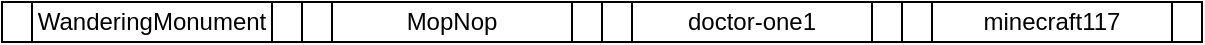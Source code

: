 <mxfile version="21.7.4" type="github">
  <diagram name="Page-1" id="nUbuY328vkLbe_oYi32c">
    <mxGraphModel dx="814" dy="483" grid="1" gridSize="10" guides="1" tooltips="1" connect="1" arrows="1" fold="1" page="1" pageScale="1" pageWidth="850" pageHeight="1100" math="0" shadow="0">
      <root>
        <mxCell id="0" />
        <mxCell id="1" parent="0" />
        <mxCell id="N42RTSC_KTIaGwHTtDHc-1" value="WanderingMonument" style="shape=process;whiteSpace=wrap;html=1;backgroundOutline=1;" vertex="1" parent="1">
          <mxGeometry width="150" height="20" as="geometry" />
        </mxCell>
        <mxCell id="N42RTSC_KTIaGwHTtDHc-2" value="MopNop" style="shape=process;whiteSpace=wrap;html=1;backgroundOutline=1;" vertex="1" parent="1">
          <mxGeometry x="150" width="150" height="20" as="geometry" />
        </mxCell>
        <mxCell id="N42RTSC_KTIaGwHTtDHc-3" value="doctor-one1" style="shape=process;whiteSpace=wrap;html=1;backgroundOutline=1;" vertex="1" parent="1">
          <mxGeometry x="300" width="150" height="20" as="geometry" />
        </mxCell>
        <mxCell id="N42RTSC_KTIaGwHTtDHc-4" value="minecraft117" style="shape=process;whiteSpace=wrap;html=1;backgroundOutline=1;" vertex="1" parent="1">
          <mxGeometry x="450" width="150" height="20" as="geometry" />
        </mxCell>
      </root>
    </mxGraphModel>
  </diagram>
</mxfile>

